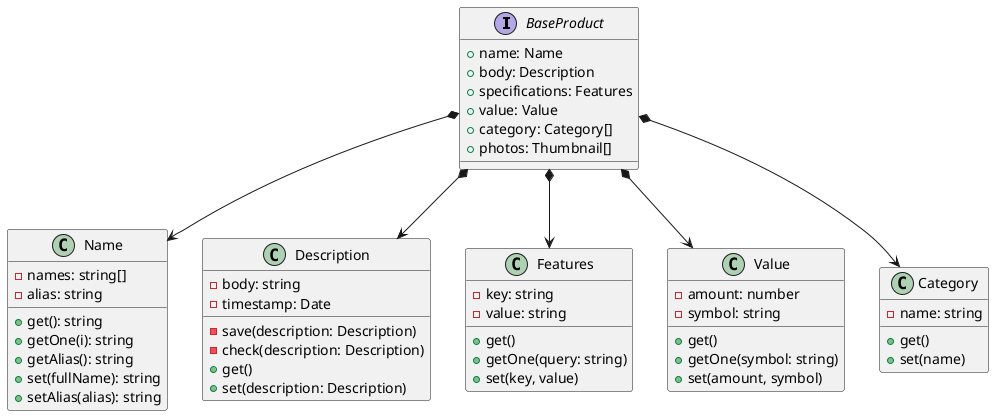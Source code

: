 @startuml

interface BaseProduct {
    + name: Name
    + body: Description
    + specifications: Features
    + value: Value
    + category: Category[]
    + photos: Thumbnail[]
}

class Name {
    - names: string[]
    - alias: string
    + get(): string
    + getOne(i): string
    + getAlias(): string
    + set(fullName): string
    + setAlias(alias): string
}

class Description {
    - body: string
    - timestamp: Date
    - save(description: Description)
    - check(description: Description)
    + get()
    + set(description: Description)
}

class Features {
    - key: string
    - value: string
    + get()
    + getOne(query: string)
    + set(key, value)
}

class Value {
    - amount: number
    - symbol: string
    + get()
    + getOne(symbol: string)
    + set(amount, symbol)
}

class Category {
    - name: string
    + get()
    + set(name)
}

' Composition
BaseProduct *--> Name
BaseProduct *--> Description
BaseProduct *--> Features
BaseProduct *--> Value
BaseProduct *--> Category

' Notes

@enduml